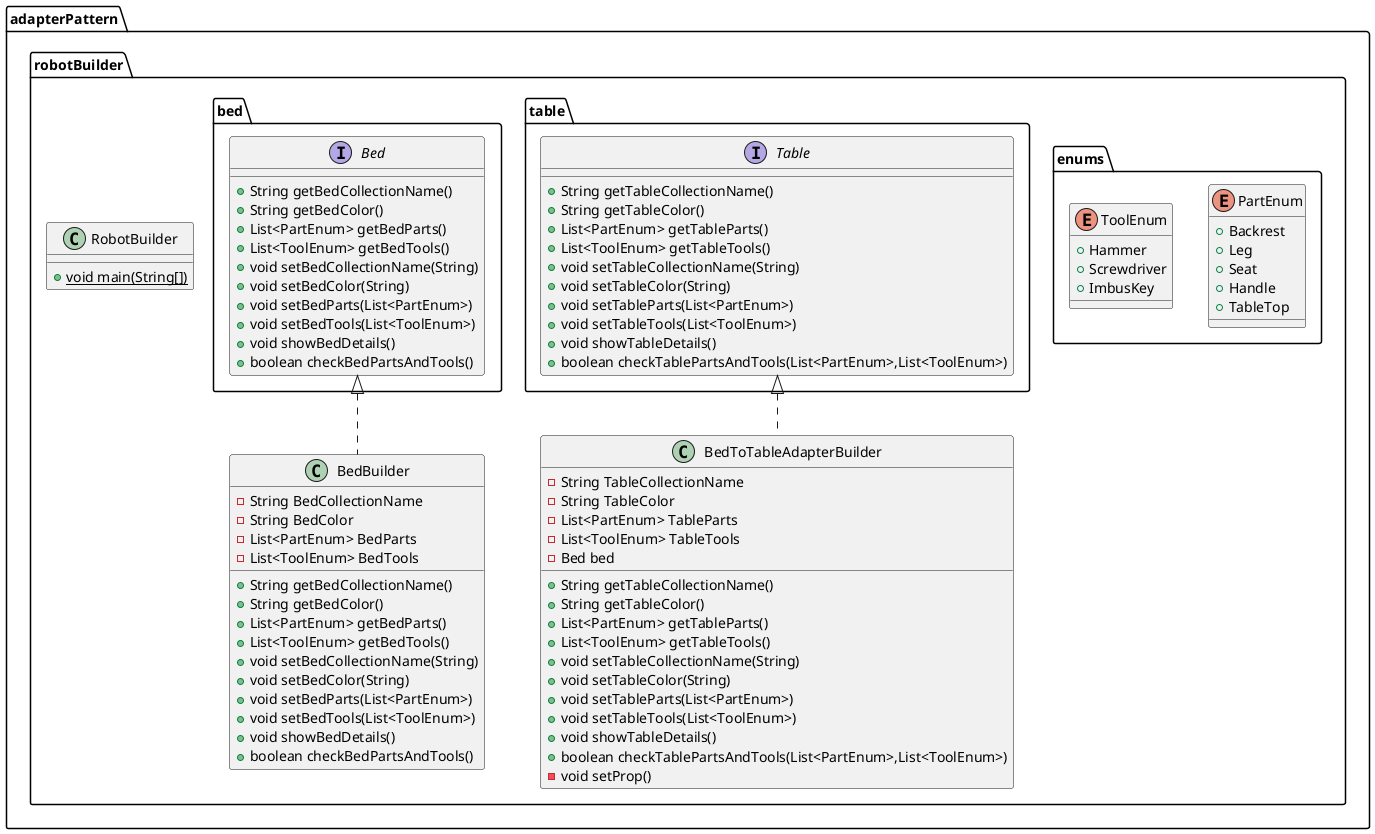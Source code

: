 @startuml
enum adapterPattern.robotBuilder.enums.PartEnum {
+  Backrest
+  Leg
+  Seat
+  Handle
+  TableTop
}
interface adapterPattern.robotBuilder.table.Table {
+ String getTableCollectionName()
+ String getTableColor()
+ List<PartEnum> getTableParts()
+ List<ToolEnum> getTableTools()
+ void setTableCollectionName(String)
+ void setTableColor(String)
+ void setTableParts(List<PartEnum>)
+ void setTableTools(List<ToolEnum>)
+ void showTableDetails()
+ boolean checkTablePartsAndTools(List<PartEnum>,List<ToolEnum>)
}
class adapterPattern.robotBuilder.RobotBuilder {
+ {static} void main(String[])
}
class adapterPattern.robotBuilder.BedToTableAdapterBuilder {
- String TableCollectionName
- String TableColor
- List<PartEnum> TableParts
- List<ToolEnum> TableTools
- Bed bed
+ String getTableCollectionName()
+ String getTableColor()
+ List<PartEnum> getTableParts()
+ List<ToolEnum> getTableTools()
+ void setTableCollectionName(String)
+ void setTableColor(String)
+ void setTableParts(List<PartEnum>)
+ void setTableTools(List<ToolEnum>)
+ void showTableDetails()
+ boolean checkTablePartsAndTools(List<PartEnum>,List<ToolEnum>)
- void setProp()
}
class adapterPattern.robotBuilder.BedBuilder {
- String BedCollectionName
- String BedColor
- List<PartEnum> BedParts
- List<ToolEnum> BedTools
+ String getBedCollectionName()
+ String getBedColor()
+ List<PartEnum> getBedParts()
+ List<ToolEnum> getBedTools()
+ void setBedCollectionName(String)
+ void setBedColor(String)
+ void setBedParts(List<PartEnum>)
+ void setBedTools(List<ToolEnum>)
+ void showBedDetails()
+ boolean checkBedPartsAndTools()
}
enum adapterPattern.robotBuilder.enums.ToolEnum {
+  Hammer
+  Screwdriver
+  ImbusKey
}
interface adapterPattern.robotBuilder.bed.Bed {
+ String getBedCollectionName()
+ String getBedColor()
+ List<PartEnum> getBedParts()
+ List<ToolEnum> getBedTools()
+ void setBedCollectionName(String)
+ void setBedColor(String)
+ void setBedParts(List<PartEnum>)
+ void setBedTools(List<ToolEnum>)
+ void showBedDetails()
+ boolean checkBedPartsAndTools()
}


adapterPattern.robotBuilder.table.Table <|.. adapterPattern.robotBuilder.BedToTableAdapterBuilder
adapterPattern.robotBuilder.bed.Bed <|.. adapterPattern.robotBuilder.BedBuilder
@enduml